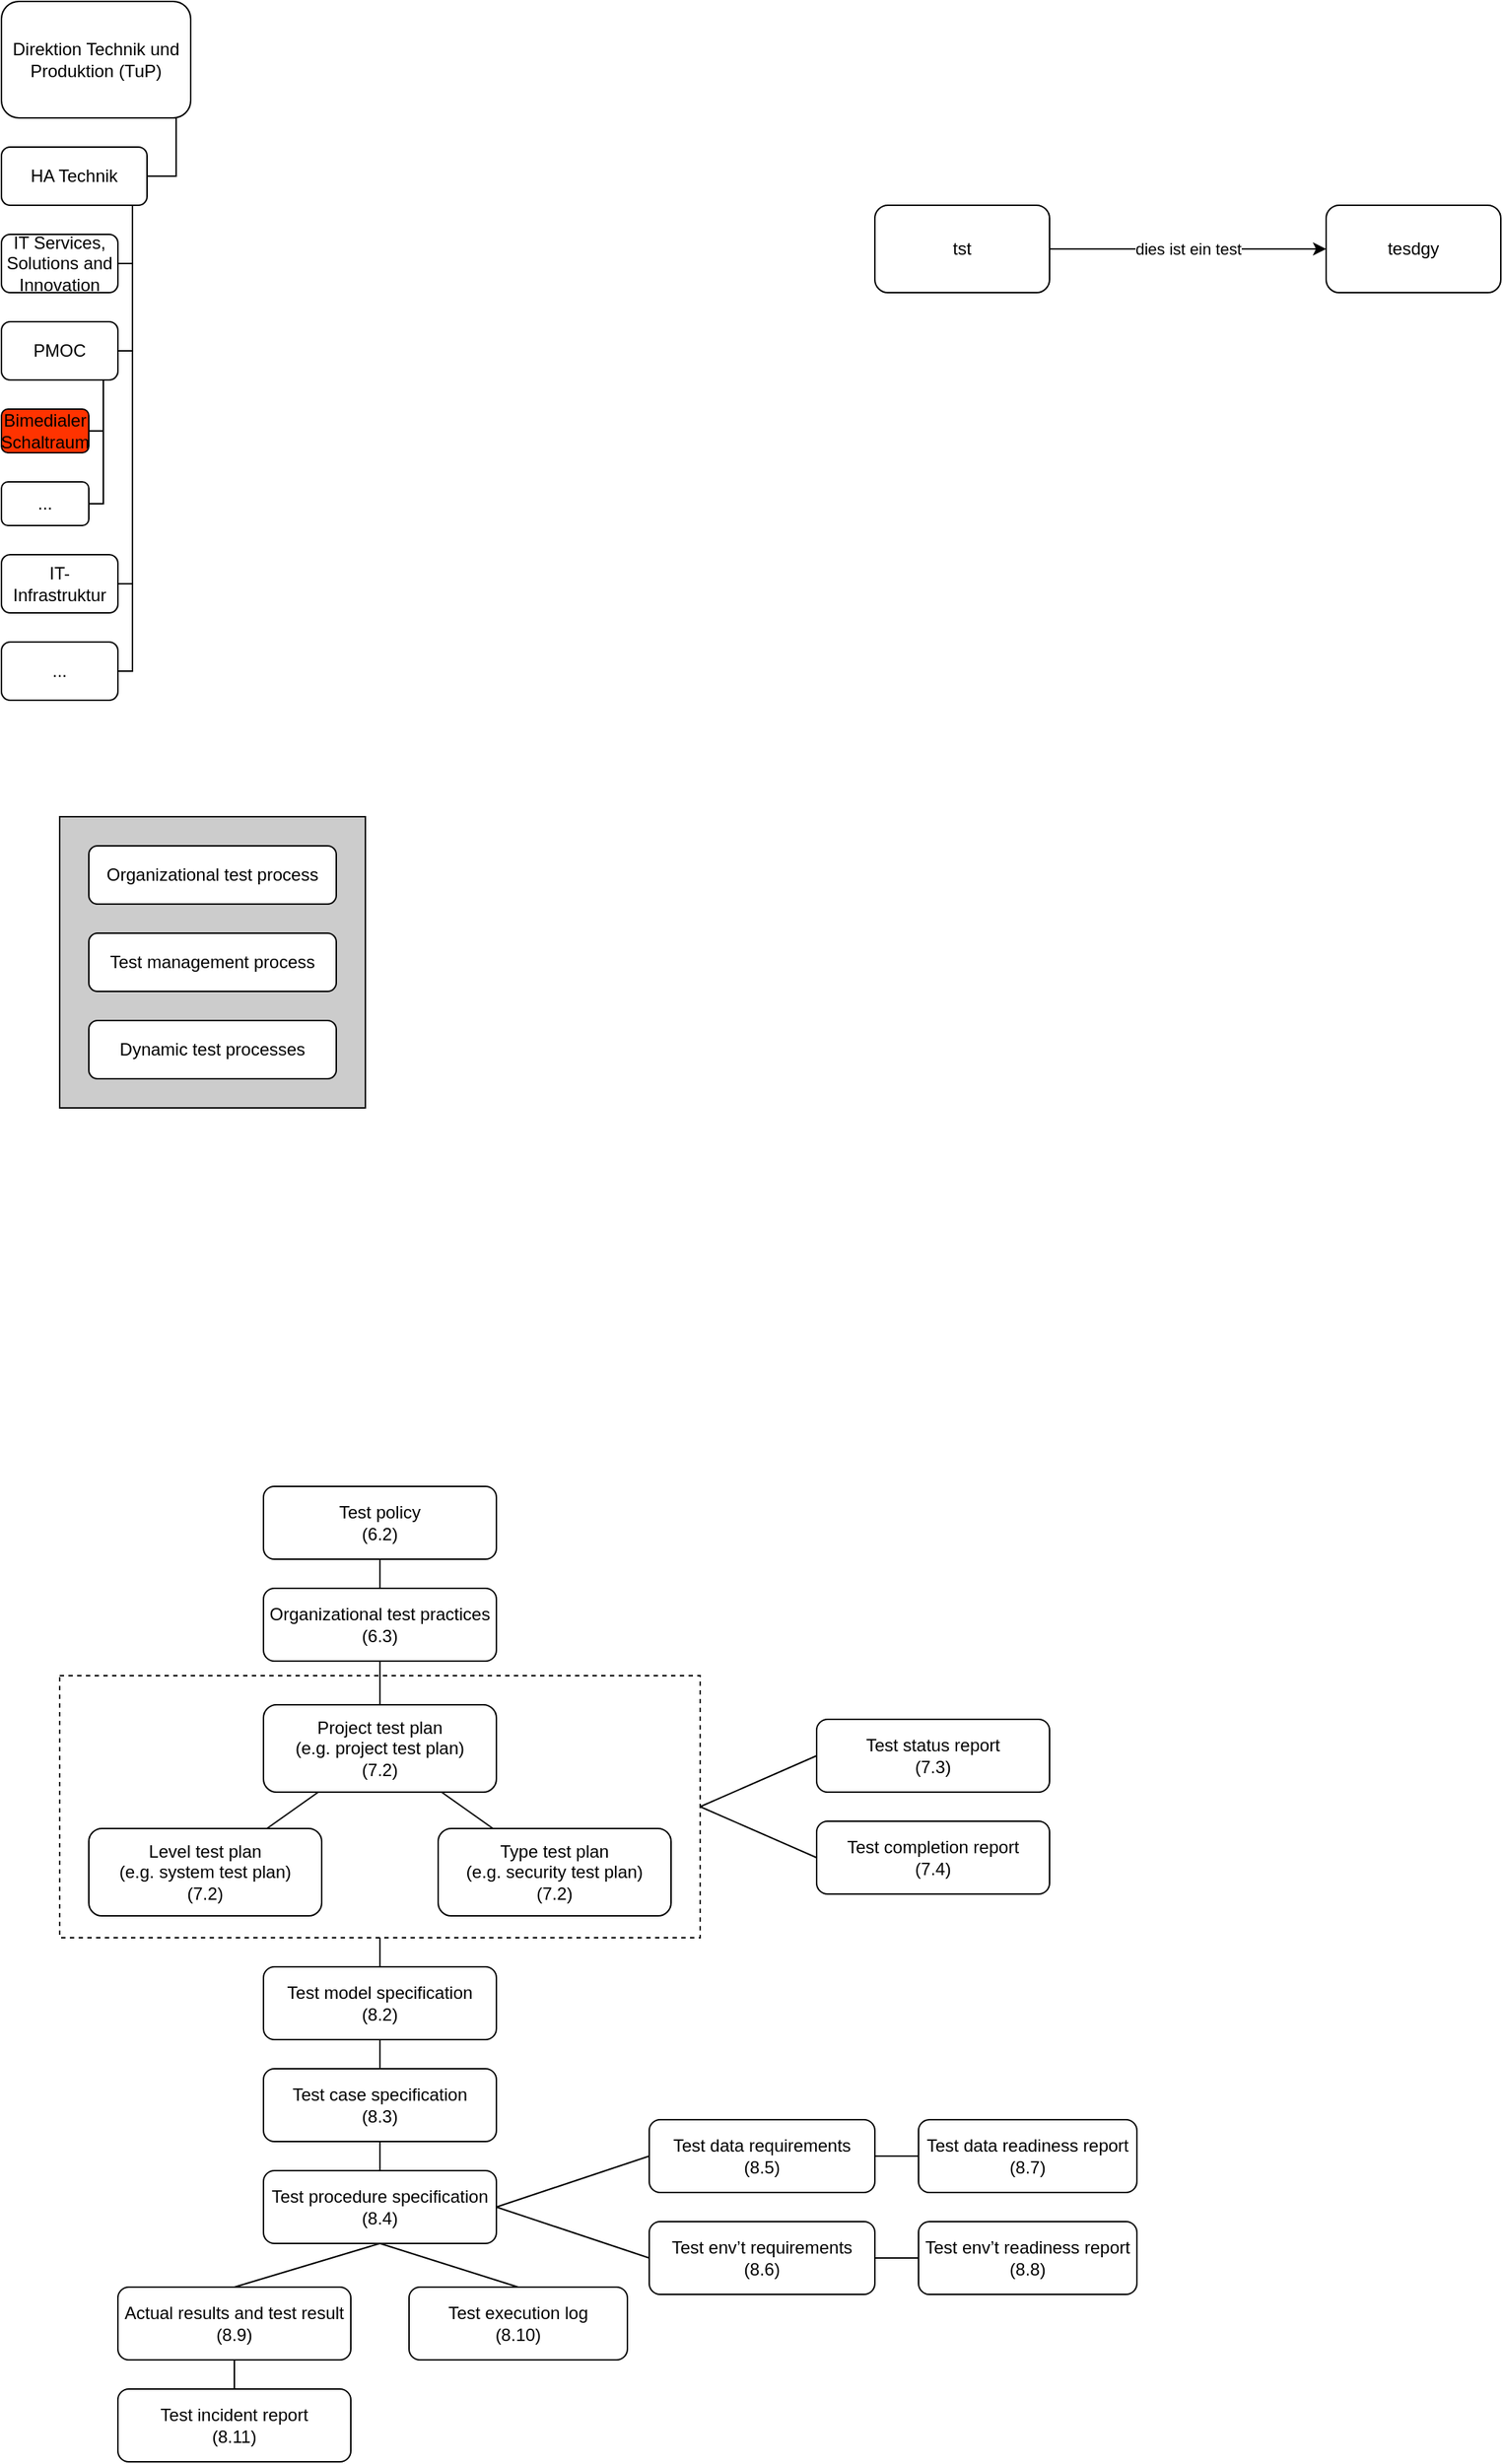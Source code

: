 <mxfile version="28.1.1">
  <diagram name="Seite-1" id="TvuDI8QwhE15kElaz38e">
    <mxGraphModel dx="978" dy="545" grid="1" gridSize="10" guides="1" tooltips="1" connect="1" arrows="1" fold="1" page="1" pageScale="1" pageWidth="827" pageHeight="1169" math="0" shadow="0">
      <root>
        <mxCell id="0" />
        <mxCell id="GiZz-HR4AVTah3v7BY4u-3" value="Organigramm" parent="0" />
        <mxCell id="GiZz-HR4AVTah3v7BY4u-19" style="edgeStyle=orthogonalEdgeStyle;rounded=0;orthogonalLoop=1;jettySize=auto;html=1;exitX=1;exitY=0.5;exitDx=0;exitDy=0;entryX=0.845;entryY=1.002;entryDx=0;entryDy=0;entryPerimeter=0;endArrow=none;endFill=0;" parent="GiZz-HR4AVTah3v7BY4u-3" source="GiZz-HR4AVTah3v7BY4u-4" target="GiZz-HR4AVTah3v7BY4u-5" edge="1">
          <mxGeometry relative="1" as="geometry">
            <mxPoint x="410.0" y="110.035" as="targetPoint" />
          </mxGeometry>
        </mxCell>
        <mxCell id="GiZz-HR4AVTah3v7BY4u-4" value="HA Technik" style="rounded=1;whiteSpace=wrap;html=1;" parent="GiZz-HR4AVTah3v7BY4u-3" vertex="1">
          <mxGeometry x="300" y="100" width="100" height="40" as="geometry" />
        </mxCell>
        <mxCell id="GiZz-HR4AVTah3v7BY4u-5" value="Direktion Technik und Produktion (TuP)" style="rounded=1;whiteSpace=wrap;html=1;" parent="GiZz-HR4AVTah3v7BY4u-3" vertex="1">
          <mxGeometry x="300" width="130" height="80" as="geometry" />
        </mxCell>
        <mxCell id="GiZz-HR4AVTah3v7BY4u-21" style="edgeStyle=orthogonalEdgeStyle;rounded=0;orthogonalLoop=1;jettySize=auto;html=1;exitX=1;exitY=0.5;exitDx=0;exitDy=0;endArrow=none;endFill=0;" parent="GiZz-HR4AVTah3v7BY4u-3" source="GiZz-HR4AVTah3v7BY4u-11" edge="1">
          <mxGeometry relative="1" as="geometry">
            <mxPoint x="390" y="180" as="targetPoint" />
            <Array as="points">
              <mxPoint x="390" y="240" />
            </Array>
          </mxGeometry>
        </mxCell>
        <mxCell id="GiZz-HR4AVTah3v7BY4u-11" value="PMOC" style="rounded=1;whiteSpace=wrap;html=1;" parent="GiZz-HR4AVTah3v7BY4u-3" vertex="1">
          <mxGeometry x="300" y="220" width="80" height="40" as="geometry" />
        </mxCell>
        <mxCell id="GiZz-HR4AVTah3v7BY4u-12" value="IT Services, Solutions and Innovation" style="rounded=1;whiteSpace=wrap;html=1;" parent="GiZz-HR4AVTah3v7BY4u-3" vertex="1">
          <mxGeometry x="300" y="160" width="80" height="40" as="geometry" />
        </mxCell>
        <mxCell id="GiZz-HR4AVTah3v7BY4u-23" style="edgeStyle=orthogonalEdgeStyle;rounded=0;orthogonalLoop=1;jettySize=auto;html=1;exitX=1;exitY=0.5;exitDx=0;exitDy=0;endArrow=none;endFill=0;" parent="GiZz-HR4AVTah3v7BY4u-3" source="GiZz-HR4AVTah3v7BY4u-13" edge="1">
          <mxGeometry relative="1" as="geometry">
            <mxPoint x="390" y="240" as="targetPoint" />
            <Array as="points">
              <mxPoint x="390" y="400" />
            </Array>
          </mxGeometry>
        </mxCell>
        <mxCell id="GiZz-HR4AVTah3v7BY4u-13" value="IT-Infrastruktur" style="rounded=1;whiteSpace=wrap;html=1;" parent="GiZz-HR4AVTah3v7BY4u-3" vertex="1">
          <mxGeometry x="300" y="380" width="80" height="40" as="geometry" />
        </mxCell>
        <mxCell id="GiZz-HR4AVTah3v7BY4u-14" value="Bimedialer Schaltraum" style="rounded=1;whiteSpace=wrap;html=1;fillColor=#FF3300;" parent="GiZz-HR4AVTah3v7BY4u-3" vertex="1">
          <mxGeometry x="300" y="280" width="60" height="30" as="geometry" />
        </mxCell>
        <mxCell id="GiZz-HR4AVTah3v7BY4u-15" value="..." style="rounded=1;whiteSpace=wrap;html=1;" parent="GiZz-HR4AVTah3v7BY4u-3" vertex="1">
          <mxGeometry x="300" y="330" width="60" height="30" as="geometry" />
        </mxCell>
        <mxCell id="GiZz-HR4AVTah3v7BY4u-20" style="edgeStyle=orthogonalEdgeStyle;rounded=0;orthogonalLoop=1;jettySize=auto;html=1;exitX=1;exitY=0.5;exitDx=0;exitDy=0;entryX=0.902;entryY=0.993;entryDx=0;entryDy=0;entryPerimeter=0;endArrow=none;endFill=0;" parent="GiZz-HR4AVTah3v7BY4u-3" source="GiZz-HR4AVTah3v7BY4u-12" target="GiZz-HR4AVTah3v7BY4u-4" edge="1">
          <mxGeometry relative="1" as="geometry">
            <Array as="points">
              <mxPoint x="390" y="180" />
              <mxPoint x="390" y="140" />
              <mxPoint x="390" y="140" />
            </Array>
          </mxGeometry>
        </mxCell>
        <mxCell id="GiZz-HR4AVTah3v7BY4u-24" style="edgeStyle=orthogonalEdgeStyle;rounded=0;orthogonalLoop=1;jettySize=auto;html=1;exitX=1;exitY=0.5;exitDx=0;exitDy=0;endArrow=none;endFill=0;" parent="GiZz-HR4AVTah3v7BY4u-3" source="GiZz-HR4AVTah3v7BY4u-22" edge="1">
          <mxGeometry relative="1" as="geometry">
            <mxPoint x="390" y="400" as="targetPoint" />
            <Array as="points">
              <mxPoint x="390" y="460" />
            </Array>
          </mxGeometry>
        </mxCell>
        <mxCell id="GiZz-HR4AVTah3v7BY4u-22" value="..." style="rounded=1;whiteSpace=wrap;html=1;" parent="GiZz-HR4AVTah3v7BY4u-3" vertex="1">
          <mxGeometry x="300" y="440" width="80" height="40" as="geometry" />
        </mxCell>
        <mxCell id="GiZz-HR4AVTah3v7BY4u-25" style="edgeStyle=orthogonalEdgeStyle;rounded=0;orthogonalLoop=1;jettySize=auto;html=1;exitX=1;exitY=0.5;exitDx=0;exitDy=0;endArrow=none;endFill=0;entryX=0.875;entryY=1.005;entryDx=0;entryDy=0;entryPerimeter=0;" parent="GiZz-HR4AVTah3v7BY4u-3" source="GiZz-HR4AVTah3v7BY4u-14" target="GiZz-HR4AVTah3v7BY4u-11" edge="1">
          <mxGeometry relative="1" as="geometry">
            <mxPoint x="370" y="280" as="targetPoint" />
          </mxGeometry>
        </mxCell>
        <mxCell id="GiZz-HR4AVTah3v7BY4u-28" style="edgeStyle=orthogonalEdgeStyle;rounded=0;orthogonalLoop=1;jettySize=auto;html=1;endArrow=none;endFill=0;" parent="GiZz-HR4AVTah3v7BY4u-3" source="GiZz-HR4AVTah3v7BY4u-15" edge="1">
          <mxGeometry relative="1" as="geometry">
            <mxPoint x="370" y="260" as="targetPoint" />
            <Array as="points">
              <mxPoint x="370" y="345" />
              <mxPoint x="370" y="295" />
            </Array>
          </mxGeometry>
        </mxCell>
        <mxCell id="GiZz-HR4AVTah3v7BY4u-7" value="Test" parent="0" />
        <mxCell id="EsfG2RAU68H6bWReub03-45" value="dies ist ein test" style="edgeStyle=orthogonalEdgeStyle;rounded=0;orthogonalLoop=1;jettySize=auto;html=1;exitX=1;exitY=0.5;exitDx=0;exitDy=0;" parent="GiZz-HR4AVTah3v7BY4u-7" source="EsfG2RAU68H6bWReub03-43" target="EsfG2RAU68H6bWReub03-44" edge="1">
          <mxGeometry relative="1" as="geometry" />
        </mxCell>
        <mxCell id="EsfG2RAU68H6bWReub03-43" value="tst" style="rounded=1;whiteSpace=wrap;html=1;" parent="GiZz-HR4AVTah3v7BY4u-7" vertex="1">
          <mxGeometry x="900" y="140" width="120" height="60" as="geometry" />
        </mxCell>
        <mxCell id="EsfG2RAU68H6bWReub03-44" value="tesdgy" style="rounded=1;whiteSpace=wrap;html=1;" parent="GiZz-HR4AVTah3v7BY4u-7" vertex="1">
          <mxGeometry x="1210" y="140" width="120" height="60" as="geometry" />
        </mxCell>
        <mxCell id="WsCw_bzVPhmdkuJ8D12H-0" value="multi_layer_test_process" parent="0" />
        <mxCell id="WsCw_bzVPhmdkuJ8D12H-5" value="" style="rounded=0;whiteSpace=wrap;html=1;fillColor=#CCCCCC;strokeColor=#000000;" parent="WsCw_bzVPhmdkuJ8D12H-0" vertex="1">
          <mxGeometry x="340" y="560" width="210" height="200" as="geometry" />
        </mxCell>
        <mxCell id="WsCw_bzVPhmdkuJ8D12H-1" value="Organizational test process" style="rounded=1;whiteSpace=wrap;html=1;" parent="WsCw_bzVPhmdkuJ8D12H-0" vertex="1">
          <mxGeometry x="360" y="580" width="170" height="40" as="geometry" />
        </mxCell>
        <mxCell id="WsCw_bzVPhmdkuJ8D12H-2" value="Test management process" style="rounded=1;whiteSpace=wrap;html=1;" parent="WsCw_bzVPhmdkuJ8D12H-0" vertex="1">
          <mxGeometry x="360" y="640" width="170" height="40" as="geometry" />
        </mxCell>
        <mxCell id="WsCw_bzVPhmdkuJ8D12H-3" value="Dynamic test processes" style="rounded=1;whiteSpace=wrap;html=1;" parent="WsCw_bzVPhmdkuJ8D12H-0" vertex="1">
          <mxGeometry x="360" y="700" width="170" height="40" as="geometry" />
        </mxCell>
        <mxCell id="EsfG2RAU68H6bWReub03-0" value="overview_test_documentation" parent="0" />
        <mxCell id="EsfG2RAU68H6bWReub03-34" value="" style="rounded=0;whiteSpace=wrap;html=1;fillColor=none;dashed=1;" parent="EsfG2RAU68H6bWReub03-0" vertex="1">
          <mxGeometry x="340" y="1150" width="440" height="180" as="geometry" />
        </mxCell>
        <mxCell id="EsfG2RAU68H6bWReub03-1" value="Test policy&#xa;(6.2)" style="rounded=1;whiteSpace=wrap;html=1;" parent="EsfG2RAU68H6bWReub03-0" vertex="1">
          <mxGeometry x="480" y="1020" width="160" height="50" as="geometry" />
        </mxCell>
        <mxCell id="EsfG2RAU68H6bWReub03-2" value="Organizational test practices&#xa;(6.3)" style="rounded=1;whiteSpace=wrap;html=1;" parent="EsfG2RAU68H6bWReub03-0" vertex="1">
          <mxGeometry x="480" y="1090" width="160" height="50" as="geometry" />
        </mxCell>
        <mxCell id="EsfG2RAU68H6bWReub03-3" style="endArrow=none;endFill=0;" parent="EsfG2RAU68H6bWReub03-0" source="EsfG2RAU68H6bWReub03-1" target="EsfG2RAU68H6bWReub03-2" edge="1">
          <mxGeometry relative="1" as="geometry" />
        </mxCell>
        <mxCell id="EsfG2RAU68H6bWReub03-4" value="Project test plan&#xa;(e.g. project test plan)&#xa;(7.2)" style="rounded=1;whiteSpace=wrap;html=1;" parent="EsfG2RAU68H6bWReub03-0" vertex="1">
          <mxGeometry x="480" y="1170" width="160" height="60" as="geometry" />
        </mxCell>
        <mxCell id="EsfG2RAU68H6bWReub03-5" style="endArrow=none;endFill=0;" parent="EsfG2RAU68H6bWReub03-0" source="EsfG2RAU68H6bWReub03-2" target="EsfG2RAU68H6bWReub03-4" edge="1">
          <mxGeometry relative="1" as="geometry" />
        </mxCell>
        <mxCell id="EsfG2RAU68H6bWReub03-6" value="Level test plan&#xa;(e.g. system test plan)&#xa;(7.2)" style="rounded=1;whiteSpace=wrap;html=1;" parent="EsfG2RAU68H6bWReub03-0" vertex="1">
          <mxGeometry x="360" y="1255" width="160" height="60" as="geometry" />
        </mxCell>
        <mxCell id="EsfG2RAU68H6bWReub03-7" style="endArrow=none;endFill=0;" parent="EsfG2RAU68H6bWReub03-0" source="EsfG2RAU68H6bWReub03-4" target="EsfG2RAU68H6bWReub03-6" edge="1">
          <mxGeometry relative="1" as="geometry" />
        </mxCell>
        <mxCell id="EsfG2RAU68H6bWReub03-8" value="Type test plan&#xa;(e.g. security test plan)&#xa;(7.2)" style="rounded=1;whiteSpace=wrap;html=1;" parent="EsfG2RAU68H6bWReub03-0" vertex="1">
          <mxGeometry x="600" y="1255" width="160" height="60" as="geometry" />
        </mxCell>
        <mxCell id="EsfG2RAU68H6bWReub03-9" style="endArrow=none;endFill=0;" parent="EsfG2RAU68H6bWReub03-0" source="EsfG2RAU68H6bWReub03-4" target="EsfG2RAU68H6bWReub03-8" edge="1">
          <mxGeometry relative="1" as="geometry" />
        </mxCell>
        <mxCell id="EsfG2RAU68H6bWReub03-10" value="Test status report&#xa;(7.3)" style="rounded=1;whiteSpace=wrap;html=1;" parent="EsfG2RAU68H6bWReub03-0" vertex="1">
          <mxGeometry x="860" y="1180" width="160" height="50" as="geometry" />
        </mxCell>
        <mxCell id="EsfG2RAU68H6bWReub03-12" value="Test completion report&#xa;(7.4)" style="rounded=1;whiteSpace=wrap;html=1;" parent="EsfG2RAU68H6bWReub03-0" vertex="1">
          <mxGeometry x="860" y="1250" width="160" height="50" as="geometry" />
        </mxCell>
        <mxCell id="EsfG2RAU68H6bWReub03-35" value="" style="edgeStyle=orthogonalEdgeStyle;rounded=0;orthogonalLoop=1;jettySize=auto;html=1;endArrow=none;endFill=0;" parent="EsfG2RAU68H6bWReub03-0" source="EsfG2RAU68H6bWReub03-14" target="EsfG2RAU68H6bWReub03-34" edge="1">
          <mxGeometry relative="1" as="geometry" />
        </mxCell>
        <mxCell id="EsfG2RAU68H6bWReub03-14" value="Test model specification&#xa;(8.2)" style="rounded=1;whiteSpace=wrap;html=1;" parent="EsfG2RAU68H6bWReub03-0" vertex="1">
          <mxGeometry x="480" y="1350" width="160" height="50" as="geometry" />
        </mxCell>
        <mxCell id="EsfG2RAU68H6bWReub03-16" value="Test case specification&#xa;(8.3)" style="rounded=1;whiteSpace=wrap;html=1;" parent="EsfG2RAU68H6bWReub03-0" vertex="1">
          <mxGeometry x="480" y="1420" width="160" height="50" as="geometry" />
        </mxCell>
        <mxCell id="EsfG2RAU68H6bWReub03-17" style="endArrow=none;endFill=0;" parent="EsfG2RAU68H6bWReub03-0" source="EsfG2RAU68H6bWReub03-14" target="EsfG2RAU68H6bWReub03-16" edge="1">
          <mxGeometry relative="1" as="geometry" />
        </mxCell>
        <mxCell id="EsfG2RAU68H6bWReub03-18" value="Test procedure specification&#xa;(8.4)" style="rounded=1;whiteSpace=wrap;html=1;" parent="EsfG2RAU68H6bWReub03-0" vertex="1">
          <mxGeometry x="480" y="1490" width="160" height="50" as="geometry" />
        </mxCell>
        <mxCell id="EsfG2RAU68H6bWReub03-19" style="endArrow=none;endFill=0;" parent="EsfG2RAU68H6bWReub03-0" source="EsfG2RAU68H6bWReub03-16" target="EsfG2RAU68H6bWReub03-18" edge="1">
          <mxGeometry relative="1" as="geometry" />
        </mxCell>
        <mxCell id="EsfG2RAU68H6bWReub03-20" value="Test data requirements&#xa;(8.5)" style="rounded=1;whiteSpace=wrap;html=1;" parent="EsfG2RAU68H6bWReub03-0" vertex="1">
          <mxGeometry x="745" y="1455" width="155" height="50" as="geometry" />
        </mxCell>
        <mxCell id="EsfG2RAU68H6bWReub03-22" value="Test env’t requirements&#xa;(8.6)" style="rounded=1;whiteSpace=wrap;html=1;" parent="EsfG2RAU68H6bWReub03-0" vertex="1">
          <mxGeometry x="745" y="1525" width="155" height="50" as="geometry" />
        </mxCell>
        <mxCell id="EsfG2RAU68H6bWReub03-24" value="Test data readiness report&#xa;(8.7)" style="rounded=1;whiteSpace=wrap;html=1;" parent="EsfG2RAU68H6bWReub03-0" vertex="1">
          <mxGeometry x="930" y="1455" width="150" height="50" as="geometry" />
        </mxCell>
        <mxCell id="EsfG2RAU68H6bWReub03-25" style="endArrow=none;endFill=0;" parent="EsfG2RAU68H6bWReub03-0" source="EsfG2RAU68H6bWReub03-20" target="EsfG2RAU68H6bWReub03-24" edge="1">
          <mxGeometry relative="1" as="geometry" />
        </mxCell>
        <mxCell id="EsfG2RAU68H6bWReub03-26" value="Test env’t readiness report&#xa;(8.8)" style="rounded=1;whiteSpace=wrap;html=1;" parent="EsfG2RAU68H6bWReub03-0" vertex="1">
          <mxGeometry x="930" y="1525" width="150" height="50" as="geometry" />
        </mxCell>
        <mxCell id="EsfG2RAU68H6bWReub03-27" style="endArrow=none;endFill=0;" parent="EsfG2RAU68H6bWReub03-0" source="EsfG2RAU68H6bWReub03-22" target="EsfG2RAU68H6bWReub03-26" edge="1">
          <mxGeometry relative="1" as="geometry" />
        </mxCell>
        <mxCell id="EsfG2RAU68H6bWReub03-28" value="Actual results and test result&#xa;(8.9)" style="rounded=1;whiteSpace=wrap;html=1;" parent="EsfG2RAU68H6bWReub03-0" vertex="1">
          <mxGeometry x="380" y="1570" width="160" height="50" as="geometry" />
        </mxCell>
        <mxCell id="EsfG2RAU68H6bWReub03-30" value="Test execution log&#xa;(8.10)" style="rounded=1;whiteSpace=wrap;html=1;" parent="EsfG2RAU68H6bWReub03-0" vertex="1">
          <mxGeometry x="580" y="1570" width="150" height="50" as="geometry" />
        </mxCell>
        <mxCell id="EsfG2RAU68H6bWReub03-32" value="Test incident report&#xa;(8.11)" style="rounded=1;whiteSpace=wrap;html=1;" parent="EsfG2RAU68H6bWReub03-0" vertex="1">
          <mxGeometry x="380" y="1640" width="160" height="50" as="geometry" />
        </mxCell>
        <mxCell id="EsfG2RAU68H6bWReub03-33" style="endArrow=none;endFill=0;" parent="EsfG2RAU68H6bWReub03-0" source="EsfG2RAU68H6bWReub03-28" target="EsfG2RAU68H6bWReub03-32" edge="1">
          <mxGeometry relative="1" as="geometry" />
        </mxCell>
        <mxCell id="EsfG2RAU68H6bWReub03-37" value="" style="endArrow=none;html=1;rounded=0;entryX=0;entryY=0.5;entryDx=0;entryDy=0;exitX=1;exitY=0.5;exitDx=0;exitDy=0;" parent="EsfG2RAU68H6bWReub03-0" source="EsfG2RAU68H6bWReub03-34" target="EsfG2RAU68H6bWReub03-10" edge="1">
          <mxGeometry width="50" height="50" relative="1" as="geometry">
            <mxPoint x="800" y="1220" as="sourcePoint" />
            <mxPoint x="830" y="1200" as="targetPoint" />
          </mxGeometry>
        </mxCell>
        <mxCell id="EsfG2RAU68H6bWReub03-38" value="" style="endArrow=none;html=1;rounded=0;entryX=0;entryY=0.5;entryDx=0;entryDy=0;exitX=1;exitY=0.5;exitDx=0;exitDy=0;" parent="EsfG2RAU68H6bWReub03-0" source="EsfG2RAU68H6bWReub03-34" target="EsfG2RAU68H6bWReub03-12" edge="1">
          <mxGeometry width="50" height="50" relative="1" as="geometry">
            <mxPoint x="820" y="1270" as="sourcePoint" />
            <mxPoint x="890" y="1300" as="targetPoint" />
          </mxGeometry>
        </mxCell>
        <mxCell id="EsfG2RAU68H6bWReub03-39" value="" style="endArrow=none;html=1;rounded=0;exitX=1;exitY=0.5;exitDx=0;exitDy=0;entryX=0;entryY=0.5;entryDx=0;entryDy=0;" parent="EsfG2RAU68H6bWReub03-0" source="EsfG2RAU68H6bWReub03-18" target="EsfG2RAU68H6bWReub03-20" edge="1">
          <mxGeometry width="50" height="50" relative="1" as="geometry">
            <mxPoint x="680" y="1520" as="sourcePoint" />
            <mxPoint x="730" y="1470" as="targetPoint" />
          </mxGeometry>
        </mxCell>
        <mxCell id="EsfG2RAU68H6bWReub03-40" value="" style="endArrow=none;html=1;rounded=0;exitX=1;exitY=0.5;exitDx=0;exitDy=0;entryX=0;entryY=0.5;entryDx=0;entryDy=0;" parent="EsfG2RAU68H6bWReub03-0" source="EsfG2RAU68H6bWReub03-18" target="EsfG2RAU68H6bWReub03-22" edge="1">
          <mxGeometry width="50" height="50" relative="1" as="geometry">
            <mxPoint x="680" y="1575" as="sourcePoint" />
            <mxPoint x="770" y="1540" as="targetPoint" />
          </mxGeometry>
        </mxCell>
        <mxCell id="EsfG2RAU68H6bWReub03-41" value="" style="endArrow=none;html=1;rounded=0;exitX=0.5;exitY=0;exitDx=0;exitDy=0;entryX=0.5;entryY=1;entryDx=0;entryDy=0;" parent="EsfG2RAU68H6bWReub03-0" source="EsfG2RAU68H6bWReub03-28" target="EsfG2RAU68H6bWReub03-18" edge="1">
          <mxGeometry width="50" height="50" relative="1" as="geometry">
            <mxPoint x="390" y="1505" as="sourcePoint" />
            <mxPoint x="480" y="1470" as="targetPoint" />
          </mxGeometry>
        </mxCell>
        <mxCell id="EsfG2RAU68H6bWReub03-42" value="" style="endArrow=none;html=1;rounded=0;exitX=0.5;exitY=1;exitDx=0;exitDy=0;entryX=0.5;entryY=0;entryDx=0;entryDy=0;" parent="EsfG2RAU68H6bWReub03-0" source="EsfG2RAU68H6bWReub03-18" target="EsfG2RAU68H6bWReub03-30" edge="1">
          <mxGeometry width="50" height="50" relative="1" as="geometry">
            <mxPoint x="600" y="1575" as="sourcePoint" />
            <mxPoint x="690" y="1540" as="targetPoint" />
          </mxGeometry>
        </mxCell>
      </root>
    </mxGraphModel>
  </diagram>
</mxfile>
